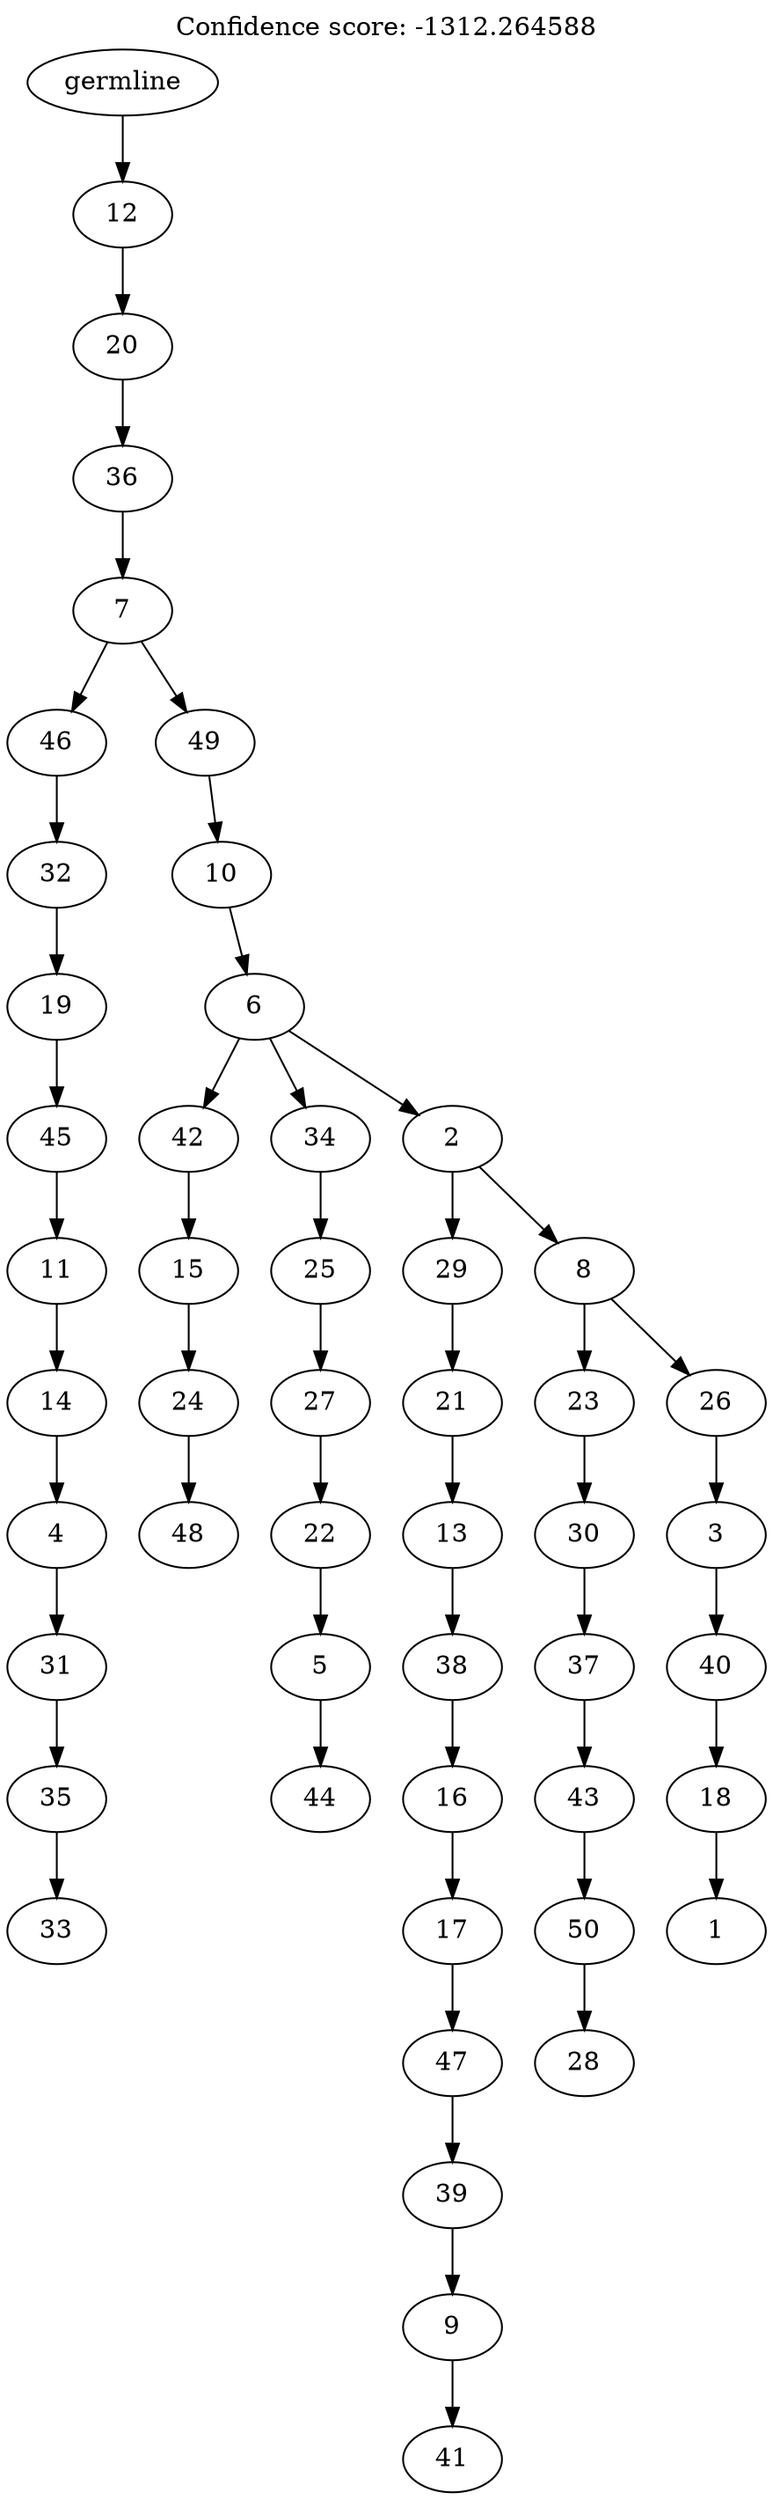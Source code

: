 digraph g {
	"49" -> "50";
	"50" [label="33"];
	"48" -> "49";
	"49" [label="35"];
	"47" -> "48";
	"48" [label="31"];
	"46" -> "47";
	"47" [label="4"];
	"45" -> "46";
	"46" [label="14"];
	"44" -> "45";
	"45" [label="11"];
	"43" -> "44";
	"44" [label="45"];
	"42" -> "43";
	"43" [label="19"];
	"41" -> "42";
	"42" [label="32"];
	"39" -> "40";
	"40" [label="48"];
	"38" -> "39";
	"39" [label="24"];
	"37" -> "38";
	"38" [label="15"];
	"35" -> "36";
	"36" [label="44"];
	"34" -> "35";
	"35" [label="5"];
	"33" -> "34";
	"34" [label="22"];
	"32" -> "33";
	"33" [label="27"];
	"31" -> "32";
	"32" [label="25"];
	"29" -> "30";
	"30" [label="41"];
	"28" -> "29";
	"29" [label="9"];
	"27" -> "28";
	"28" [label="39"];
	"26" -> "27";
	"27" [label="47"];
	"25" -> "26";
	"26" [label="17"];
	"24" -> "25";
	"25" [label="16"];
	"23" -> "24";
	"24" [label="38"];
	"22" -> "23";
	"23" [label="13"];
	"21" -> "22";
	"22" [label="21"];
	"19" -> "20";
	"20" [label="28"];
	"18" -> "19";
	"19" [label="50"];
	"17" -> "18";
	"18" [label="43"];
	"16" -> "17";
	"17" [label="37"];
	"15" -> "16";
	"16" [label="30"];
	"13" -> "14";
	"14" [label="1"];
	"12" -> "13";
	"13" [label="18"];
	"11" -> "12";
	"12" [label="40"];
	"10" -> "11";
	"11" [label="3"];
	"9" -> "10";
	"10" [label="26"];
	"9" -> "15";
	"15" [label="23"];
	"8" -> "9";
	"9" [label="8"];
	"8" -> "21";
	"21" [label="29"];
	"7" -> "8";
	"8" [label="2"];
	"7" -> "31";
	"31" [label="34"];
	"7" -> "37";
	"37" [label="42"];
	"6" -> "7";
	"7" [label="6"];
	"5" -> "6";
	"6" [label="10"];
	"4" -> "5";
	"5" [label="49"];
	"4" -> "41";
	"41" [label="46"];
	"3" -> "4";
	"4" [label="7"];
	"2" -> "3";
	"3" [label="36"];
	"1" -> "2";
	"2" [label="20"];
	"0" -> "1";
	"1" [label="12"];
	"0" [label="germline"];
	labelloc="t";
	label="Confidence score: -1312.264588";
}
